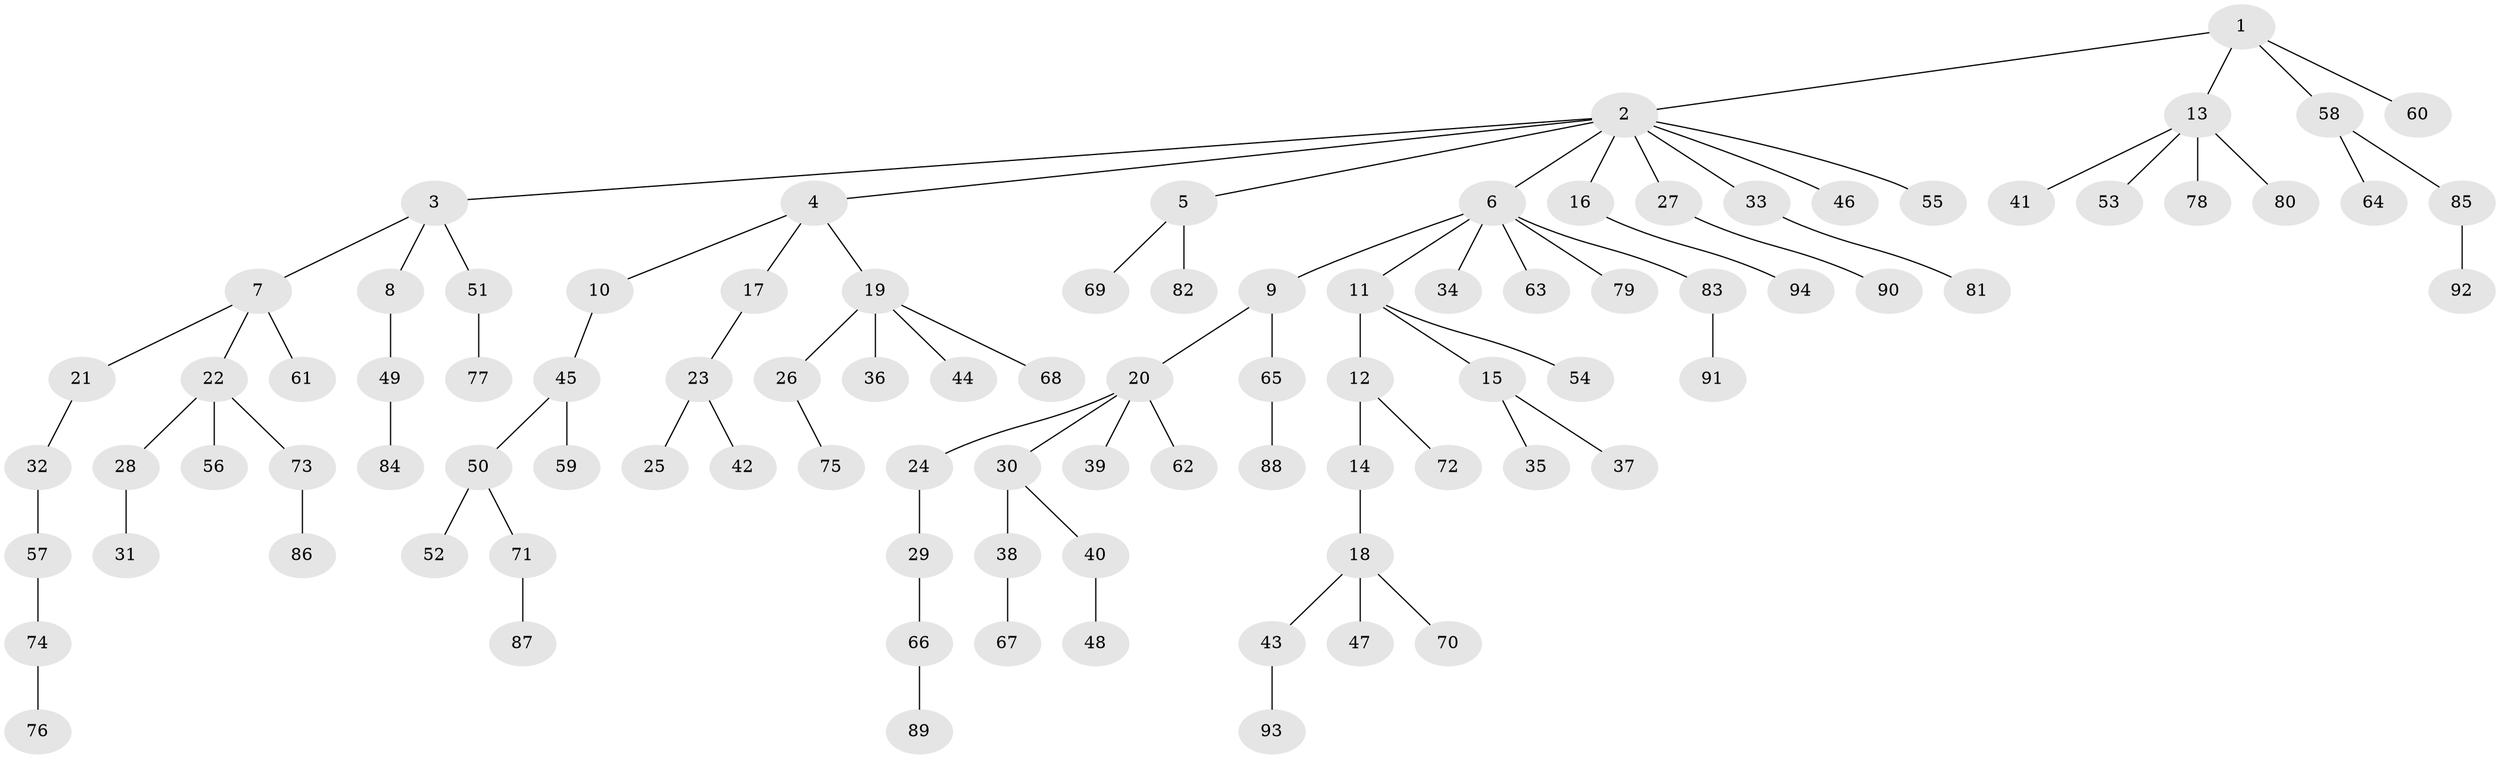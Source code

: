 // coarse degree distribution, {4: 0.06896551724137931, 1: 0.5172413793103449, 2: 0.2413793103448276, 3: 0.13793103448275862, 7: 0.034482758620689655}
// Generated by graph-tools (version 1.1) at 2025/37/03/04/25 23:37:26]
// undirected, 94 vertices, 93 edges
graph export_dot {
  node [color=gray90,style=filled];
  1;
  2;
  3;
  4;
  5;
  6;
  7;
  8;
  9;
  10;
  11;
  12;
  13;
  14;
  15;
  16;
  17;
  18;
  19;
  20;
  21;
  22;
  23;
  24;
  25;
  26;
  27;
  28;
  29;
  30;
  31;
  32;
  33;
  34;
  35;
  36;
  37;
  38;
  39;
  40;
  41;
  42;
  43;
  44;
  45;
  46;
  47;
  48;
  49;
  50;
  51;
  52;
  53;
  54;
  55;
  56;
  57;
  58;
  59;
  60;
  61;
  62;
  63;
  64;
  65;
  66;
  67;
  68;
  69;
  70;
  71;
  72;
  73;
  74;
  75;
  76;
  77;
  78;
  79;
  80;
  81;
  82;
  83;
  84;
  85;
  86;
  87;
  88;
  89;
  90;
  91;
  92;
  93;
  94;
  1 -- 2;
  1 -- 13;
  1 -- 58;
  1 -- 60;
  2 -- 3;
  2 -- 4;
  2 -- 5;
  2 -- 6;
  2 -- 16;
  2 -- 27;
  2 -- 33;
  2 -- 46;
  2 -- 55;
  3 -- 7;
  3 -- 8;
  3 -- 51;
  4 -- 10;
  4 -- 17;
  4 -- 19;
  5 -- 69;
  5 -- 82;
  6 -- 9;
  6 -- 11;
  6 -- 34;
  6 -- 63;
  6 -- 79;
  6 -- 83;
  7 -- 21;
  7 -- 22;
  7 -- 61;
  8 -- 49;
  9 -- 20;
  9 -- 65;
  10 -- 45;
  11 -- 12;
  11 -- 15;
  11 -- 54;
  12 -- 14;
  12 -- 72;
  13 -- 41;
  13 -- 53;
  13 -- 78;
  13 -- 80;
  14 -- 18;
  15 -- 35;
  15 -- 37;
  16 -- 94;
  17 -- 23;
  18 -- 43;
  18 -- 47;
  18 -- 70;
  19 -- 26;
  19 -- 36;
  19 -- 44;
  19 -- 68;
  20 -- 24;
  20 -- 30;
  20 -- 39;
  20 -- 62;
  21 -- 32;
  22 -- 28;
  22 -- 56;
  22 -- 73;
  23 -- 25;
  23 -- 42;
  24 -- 29;
  26 -- 75;
  27 -- 90;
  28 -- 31;
  29 -- 66;
  30 -- 38;
  30 -- 40;
  32 -- 57;
  33 -- 81;
  38 -- 67;
  40 -- 48;
  43 -- 93;
  45 -- 50;
  45 -- 59;
  49 -- 84;
  50 -- 52;
  50 -- 71;
  51 -- 77;
  57 -- 74;
  58 -- 64;
  58 -- 85;
  65 -- 88;
  66 -- 89;
  71 -- 87;
  73 -- 86;
  74 -- 76;
  83 -- 91;
  85 -- 92;
}
